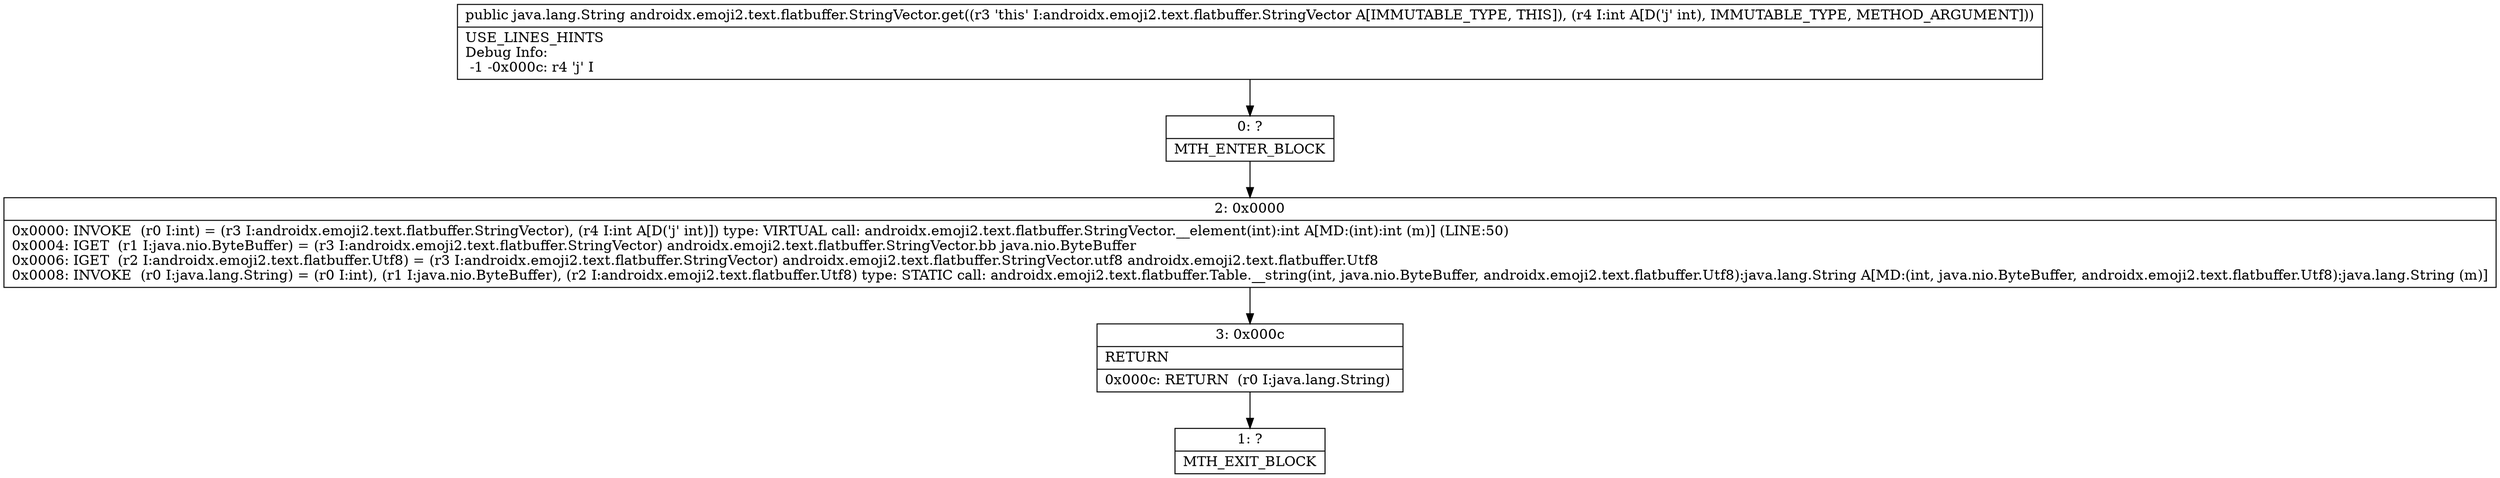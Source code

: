 digraph "CFG forandroidx.emoji2.text.flatbuffer.StringVector.get(I)Ljava\/lang\/String;" {
Node_0 [shape=record,label="{0\:\ ?|MTH_ENTER_BLOCK\l}"];
Node_2 [shape=record,label="{2\:\ 0x0000|0x0000: INVOKE  (r0 I:int) = (r3 I:androidx.emoji2.text.flatbuffer.StringVector), (r4 I:int A[D('j' int)]) type: VIRTUAL call: androidx.emoji2.text.flatbuffer.StringVector.__element(int):int A[MD:(int):int (m)] (LINE:50)\l0x0004: IGET  (r1 I:java.nio.ByteBuffer) = (r3 I:androidx.emoji2.text.flatbuffer.StringVector) androidx.emoji2.text.flatbuffer.StringVector.bb java.nio.ByteBuffer \l0x0006: IGET  (r2 I:androidx.emoji2.text.flatbuffer.Utf8) = (r3 I:androidx.emoji2.text.flatbuffer.StringVector) androidx.emoji2.text.flatbuffer.StringVector.utf8 androidx.emoji2.text.flatbuffer.Utf8 \l0x0008: INVOKE  (r0 I:java.lang.String) = (r0 I:int), (r1 I:java.nio.ByteBuffer), (r2 I:androidx.emoji2.text.flatbuffer.Utf8) type: STATIC call: androidx.emoji2.text.flatbuffer.Table.__string(int, java.nio.ByteBuffer, androidx.emoji2.text.flatbuffer.Utf8):java.lang.String A[MD:(int, java.nio.ByteBuffer, androidx.emoji2.text.flatbuffer.Utf8):java.lang.String (m)]\l}"];
Node_3 [shape=record,label="{3\:\ 0x000c|RETURN\l|0x000c: RETURN  (r0 I:java.lang.String) \l}"];
Node_1 [shape=record,label="{1\:\ ?|MTH_EXIT_BLOCK\l}"];
MethodNode[shape=record,label="{public java.lang.String androidx.emoji2.text.flatbuffer.StringVector.get((r3 'this' I:androidx.emoji2.text.flatbuffer.StringVector A[IMMUTABLE_TYPE, THIS]), (r4 I:int A[D('j' int), IMMUTABLE_TYPE, METHOD_ARGUMENT]))  | USE_LINES_HINTS\lDebug Info:\l  \-1 \-0x000c: r4 'j' I\l}"];
MethodNode -> Node_0;Node_0 -> Node_2;
Node_2 -> Node_3;
Node_3 -> Node_1;
}

